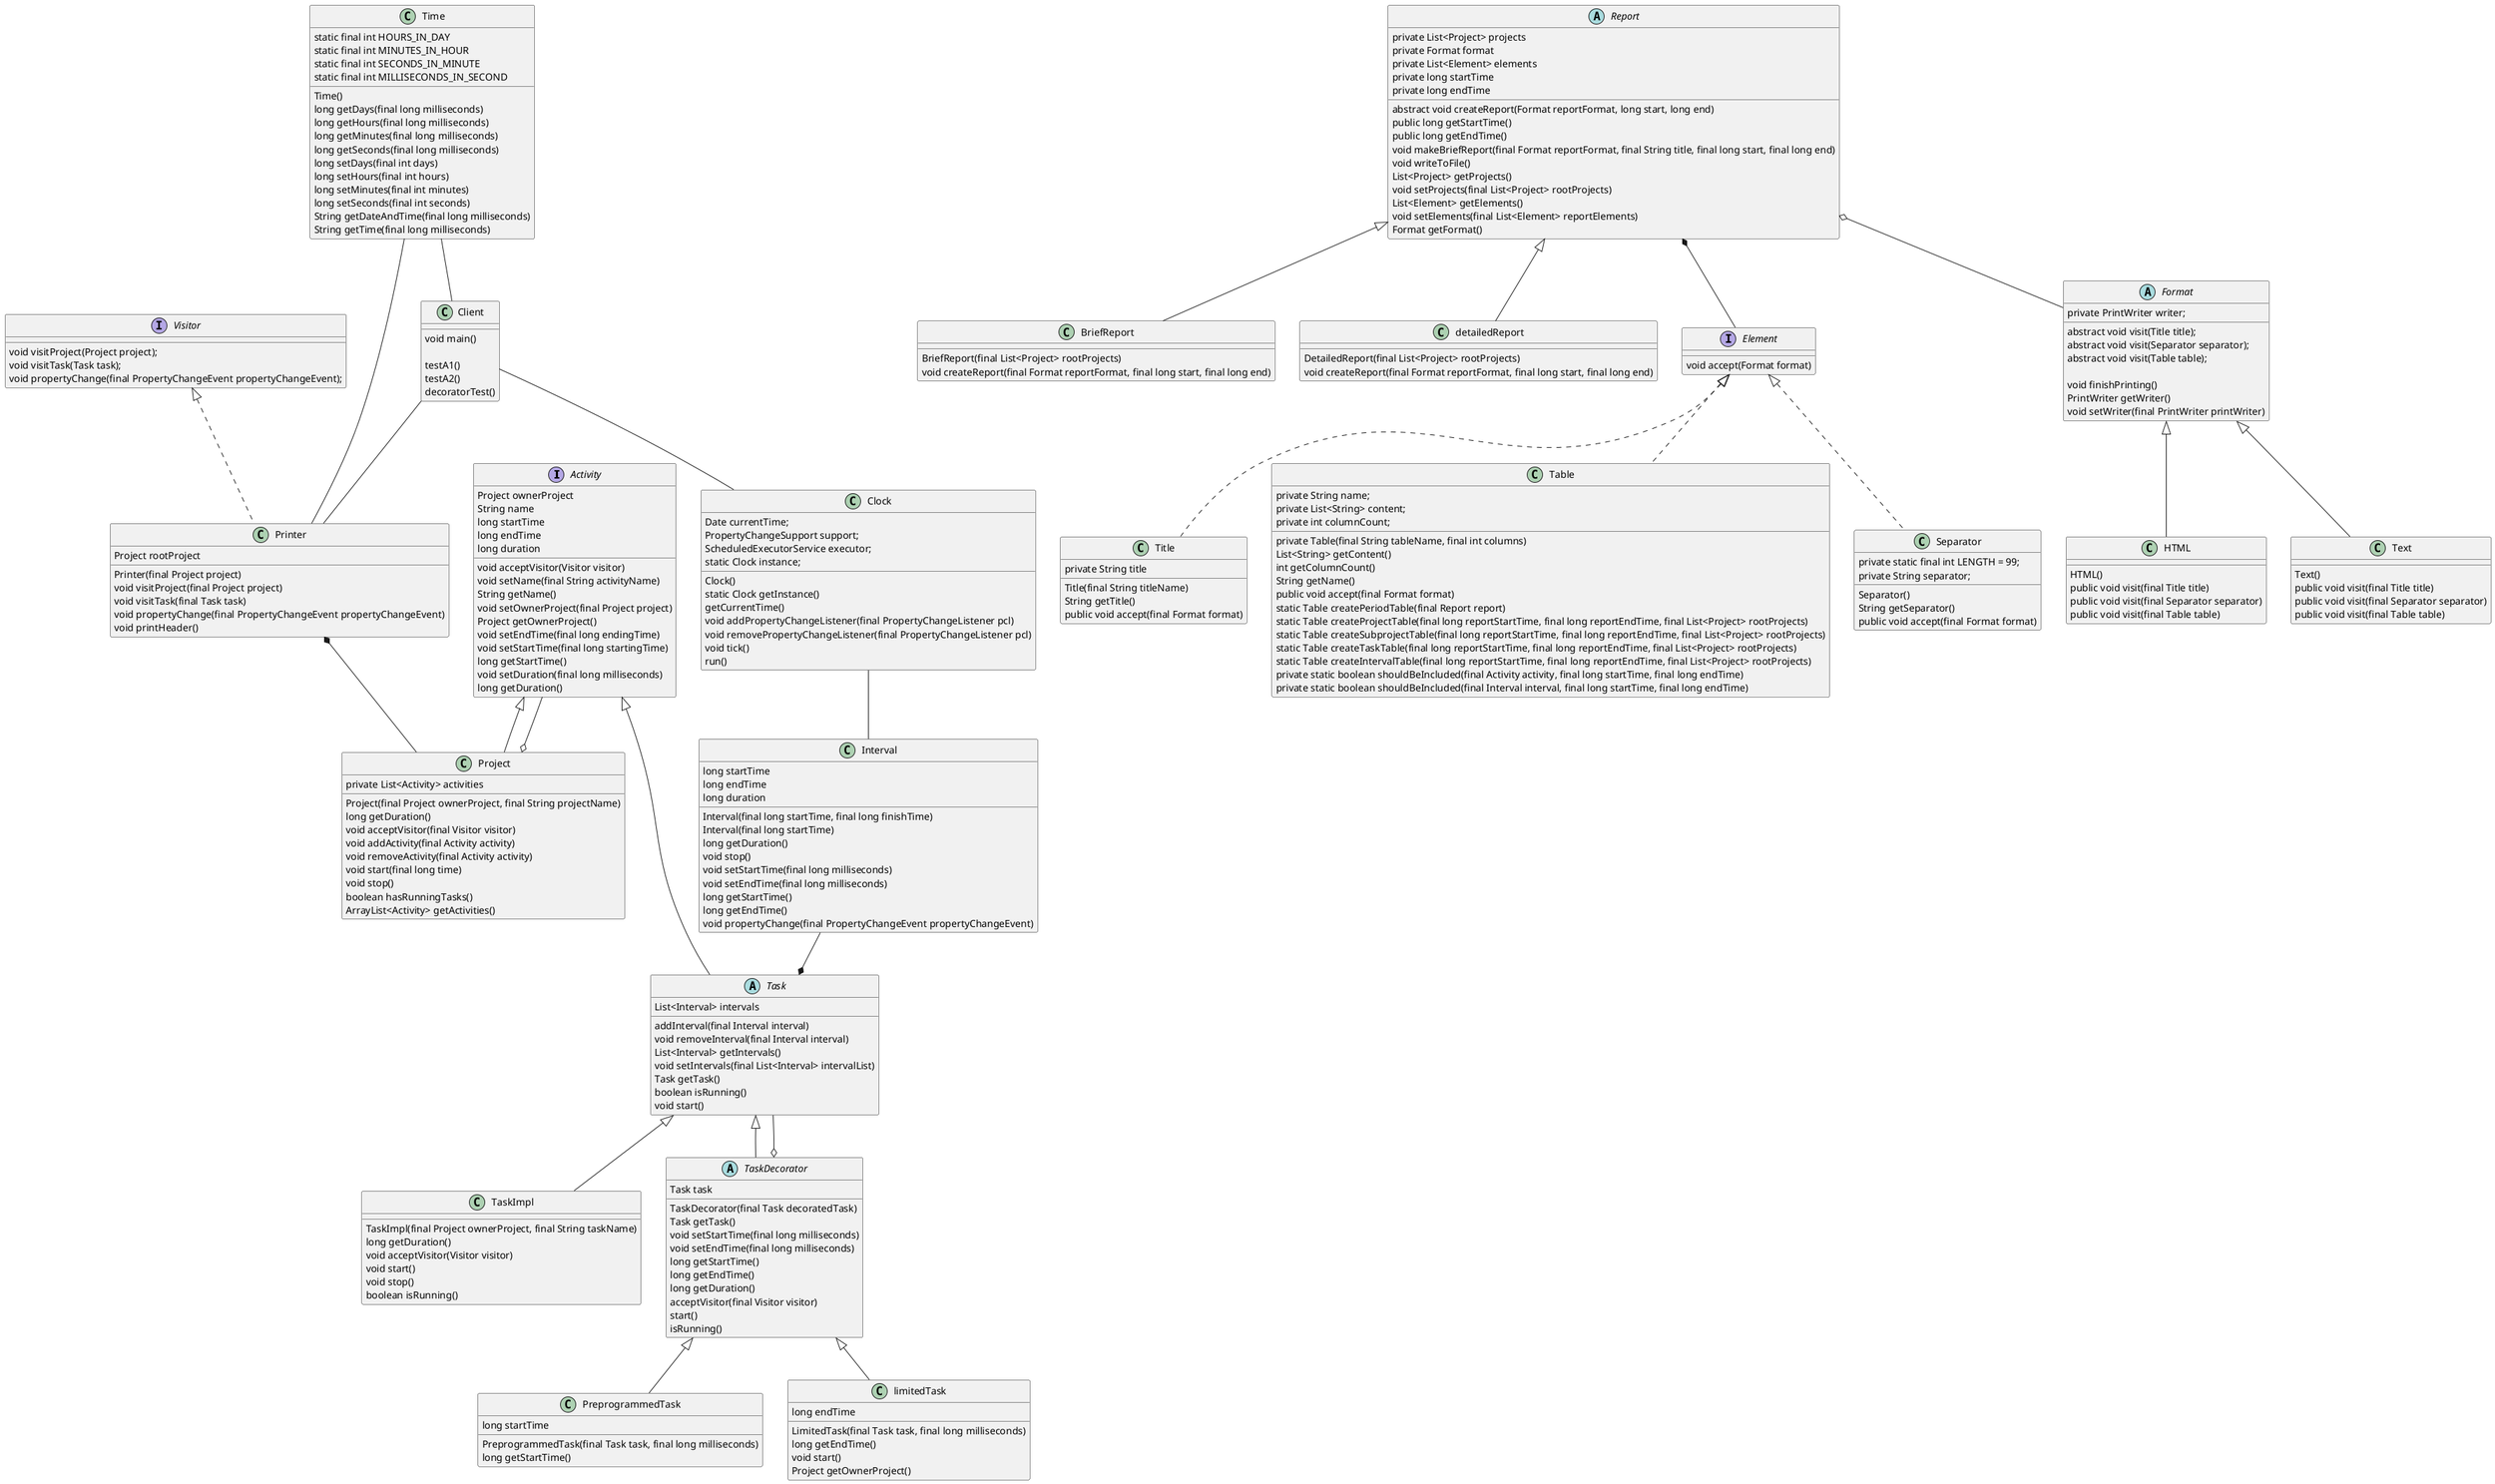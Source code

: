 @startuml

interface Activity {

Project ownerProject
String name
long startTime
long endTime
long duration

void acceptVisitor(Visitor visitor)
void setName(final String activityName)
String getName()
void setOwnerProject(final Project project)
Project getOwnerProject()
void setEndTime(final long endingTime)
void setStartTime(final long startingTime)
long getStartTime()
void setDuration(final long milliseconds)
long getDuration()
}

class Project extends Activity {
private List<Activity> activities

Project(final Project ownerProject, final String projectName)
long getDuration()
void acceptVisitor(final Visitor visitor)
void addActivity(final Activity activity)
void removeActivity(final Activity activity)
void start(final long time)
void stop()
boolean hasRunningTasks()
ArrayList<Activity> getActivities()

}

Project o-- Activity

abstract class Task extends Activity {

List<Interval> intervals
addInterval(final Interval interval)
void removeInterval(final Interval interval)
List<Interval> getIntervals()
void setIntervals(final List<Interval> intervalList)
Task getTask()
boolean isRunning()
void start()

}




class TaskImpl extends Task {

TaskImpl(final Project ownerProject, final String taskName)
long getDuration()
void acceptVisitor(Visitor visitor)
void start()
void stop()
boolean isRunning()

}

class PreprogrammedTask extends TaskDecorator {

long startTime

PreprogrammedTask(final Task task, final long milliseconds)
long getStartTime()

}

abstract class TaskDecorator extends Task {

Task task

TaskDecorator(final Task decoratedTask)
Task getTask()
void setStartTime(final long milliseconds)
void setEndTime(final long milliseconds)
long getStartTime()
long getEndTime()
long getDuration()
acceptVisitor(final Visitor visitor)
start()
isRunning()

}

TaskDecorator o-- Task

interface Visitor {

void visitProject(Project project);
void visitTask(Task task);
void propertyChange(final PropertyChangeEvent propertyChangeEvent);

}

class Printer implements Visitor {
Project rootProject

Printer(final Project project)
void visitProject(final Project project)
void visitTask(final Task task)
void propertyChange(final PropertyChangeEvent propertyChangeEvent)
void printHeader()
}

class Interval {
long startTime
long endTime
long duration


Interval(final long startTime, final long finishTime)
Interval(final long startTime)
long getDuration()
void stop()
void setStartTime(final long milliseconds)
void setEndTime(final long milliseconds)
long getStartTime()
long getEndTime()
void propertyChange(final PropertyChangeEvent propertyChangeEvent)

}

Interval --* Task


class Clock {
Date currentTime;
PropertyChangeSupport support;
ScheduledExecutorService executor;
static Clock instance;

Clock()
static Clock getInstance()
getCurrentTime()
void addPropertyChangeListener(final PropertyChangeListener pcl)
void removePropertyChangeListener(final PropertyChangeListener pcl)
void tick()
run()

}

class Time {

static final int HOURS_IN_DAY
static final int MINUTES_IN_HOUR
static final int SECONDS_IN_MINUTE
static final int MILLISECONDS_IN_SECOND

Time()
long getDays(final long milliseconds)
long getHours(final long milliseconds)
long getMinutes(final long milliseconds)
long getSeconds(final long milliseconds)
long setDays(final int days)
long setHours(final int hours)
long setMinutes(final int minutes)
long setSeconds(final int seconds)
String getDateAndTime(final long milliseconds)
String getTime(final long milliseconds)

}


class limitedTask extends TaskDecorator {
long endTime

LimitedTask(final Task task, final long milliseconds)
long getEndTime()
void start()
Project getOwnerProject()

}

class Client {

void main()

testA1()
testA2()
decoratorTest()

}

Printer *-- Project

Client -- Clock
Clock -- Interval
Client -- Printer

Time -- Printer
Time --Client


abstract class Report {

private List<Project> projects
private Format format
private List<Element> elements
private long startTime
private long endTime

abstract void createReport(Format reportFormat, long start, long end)
public long getStartTime()
public long getEndTime()
void makeBriefReport(final Format reportFormat, final String title, final long start, final long end)
void writeToFile()
List<Project> getProjects()
void setProjects(final List<Project> rootProjects)
List<Element> getElements()
void setElements(final List<Element> reportElements)
Format getFormat()

}

class BriefReport extends Report {

BriefReport(final List<Project> rootProjects)
void createReport(final Format reportFormat, final long start, final long end)

}

class detailedReport extends Report {

DetailedReport(final List<Project> rootProjects)
void createReport(final Format reportFormat, final long start, final long end)


}


interface Element {
void accept(Format format)
}

class Title implements Element {
private String title

Title(final String titleName)
String getTitle()
public void accept(final Format format)

}

class Table implements Element {

private String name;
private List<String> content;
private int columnCount;

private Table(final String tableName, final int columns)
List<String> getContent()
int getColumnCount()
String getName()
public void accept(final Format format)
static Table createPeriodTable(final Report report)
static Table createProjectTable(final long reportStartTime, final long reportEndTime, final List<Project> rootProjects)
static Table createSubprojectTable(final long reportStartTime, final long reportEndTime, final List<Project> rootProjects)
static Table createTaskTable(final long reportStartTime, final long reportEndTime, final List<Project> rootProjects)
static Table createIntervalTable(final long reportStartTime, final long reportEndTime, final List<Project> rootProjects)
private static boolean shouldBeIncluded(final Activity activity, final long startTime, final long endTime)
private static boolean shouldBeIncluded(final Interval interval, final long startTime, final long endTime)

}

class Separator implements Element {

private static final int LENGTH = 99;
private String separator;

Separator()
String getSeparator()
public void accept(final Format format)
}


abstract class Format {

private PrintWriter writer;

abstract void visit(Title title);
abstract void visit(Separator separator);
abstract void visit(Table table);

void finishPrinting()
PrintWriter getWriter()
void setWriter(final PrintWriter printWriter)

}


class HTML extends Format {
HTML()
public void visit(final Title title)
public void visit(final Separator separator)
public void visit(final Table table)


}

class Text extends Format {
Text()
public void visit(final Title title)
public void visit(final Separator separator)
public void visit(final Table table)

}

Report *-- Element
Report o-- Format

@enduml